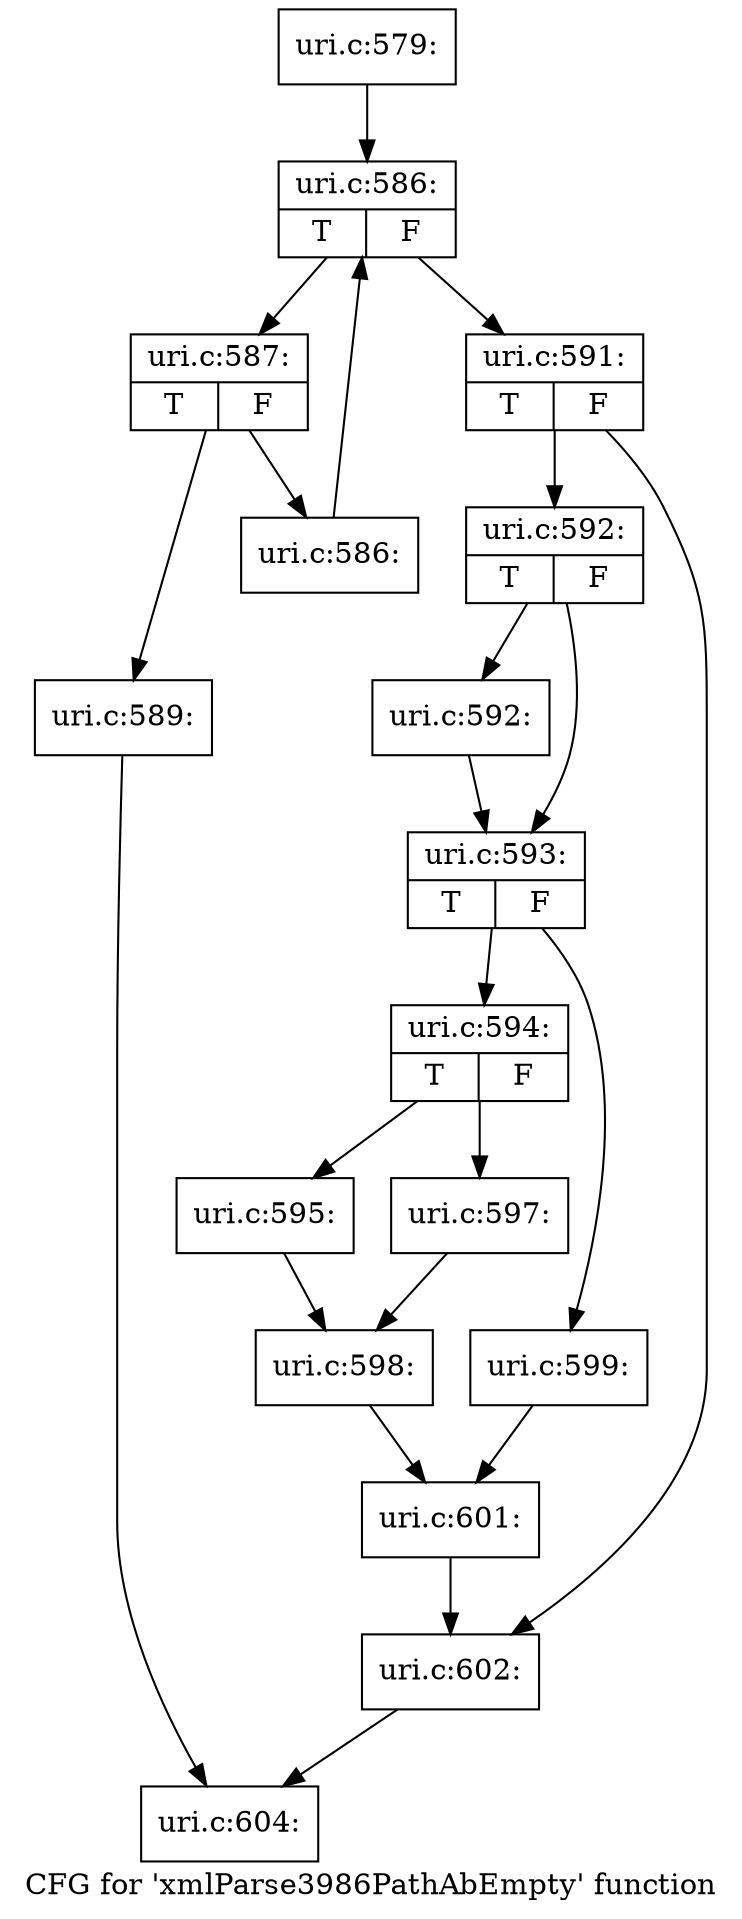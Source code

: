 digraph "CFG for 'xmlParse3986PathAbEmpty' function" {
	label="CFG for 'xmlParse3986PathAbEmpty' function";

	Node0x5561d68d8220 [shape=record,label="{uri.c:579:}"];
	Node0x5561d68d8220 -> Node0x5561d68dca30;
	Node0x5561d68dca30 [shape=record,label="{uri.c:586:|{<s0>T|<s1>F}}"];
	Node0x5561d68dca30 -> Node0x5561d68dcee0;
	Node0x5561d68dca30 -> Node0x5561d68dcc50;
	Node0x5561d68dcee0 [shape=record,label="{uri.c:587:|{<s0>T|<s1>F}}"];
	Node0x5561d68dcee0 -> Node0x5561d68ddc30;
	Node0x5561d68dcee0 -> Node0x5561d68ddc80;
	Node0x5561d68ddc30 [shape=record,label="{uri.c:589:}"];
	Node0x5561d68ddc30 -> Node0x5561d68d8270;
	Node0x5561d68ddc80 [shape=record,label="{uri.c:586:}"];
	Node0x5561d68ddc80 -> Node0x5561d68dca30;
	Node0x5561d68dcc50 [shape=record,label="{uri.c:591:|{<s0>T|<s1>F}}"];
	Node0x5561d68dcc50 -> Node0x5561d68de170;
	Node0x5561d68dcc50 -> Node0x5561d68de1c0;
	Node0x5561d68de170 [shape=record,label="{uri.c:592:|{<s0>T|<s1>F}}"];
	Node0x5561d68de170 -> Node0x5561d68de580;
	Node0x5561d68de170 -> Node0x5561d68de5d0;
	Node0x5561d68de580 [shape=record,label="{uri.c:592:}"];
	Node0x5561d68de580 -> Node0x5561d68de5d0;
	Node0x5561d68de5d0 [shape=record,label="{uri.c:593:|{<s0>T|<s1>F}}"];
	Node0x5561d68de5d0 -> Node0x5561d68debc0;
	Node0x5561d68de5d0 -> Node0x5561d68dec60;
	Node0x5561d68debc0 [shape=record,label="{uri.c:594:|{<s0>T|<s1>F}}"];
	Node0x5561d68debc0 -> Node0x5561d68df110;
	Node0x5561d68debc0 -> Node0x5561d68df1b0;
	Node0x5561d68df110 [shape=record,label="{uri.c:595:}"];
	Node0x5561d68df110 -> Node0x5561d68df160;
	Node0x5561d68df1b0 [shape=record,label="{uri.c:597:}"];
	Node0x5561d68df1b0 -> Node0x5561d68df160;
	Node0x5561d68df160 [shape=record,label="{uri.c:598:}"];
	Node0x5561d68df160 -> Node0x5561d68dec10;
	Node0x5561d68dec60 [shape=record,label="{uri.c:599:}"];
	Node0x5561d68dec60 -> Node0x5561d68dec10;
	Node0x5561d68dec10 [shape=record,label="{uri.c:601:}"];
	Node0x5561d68dec10 -> Node0x5561d68de1c0;
	Node0x5561d68de1c0 [shape=record,label="{uri.c:602:}"];
	Node0x5561d68de1c0 -> Node0x5561d68d8270;
	Node0x5561d68d8270 [shape=record,label="{uri.c:604:}"];
}
